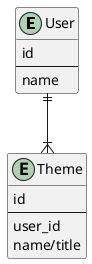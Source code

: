 @startuml Database

' hide the spot
' hide circle

' avoid problems with angled crows feet
skinparam linetype ortho

entity User {
    id
    ---
    name
}

entity Theme {
    id
    ---
    user_id
    name/title
}

User ||--|{ Theme

@enduml
